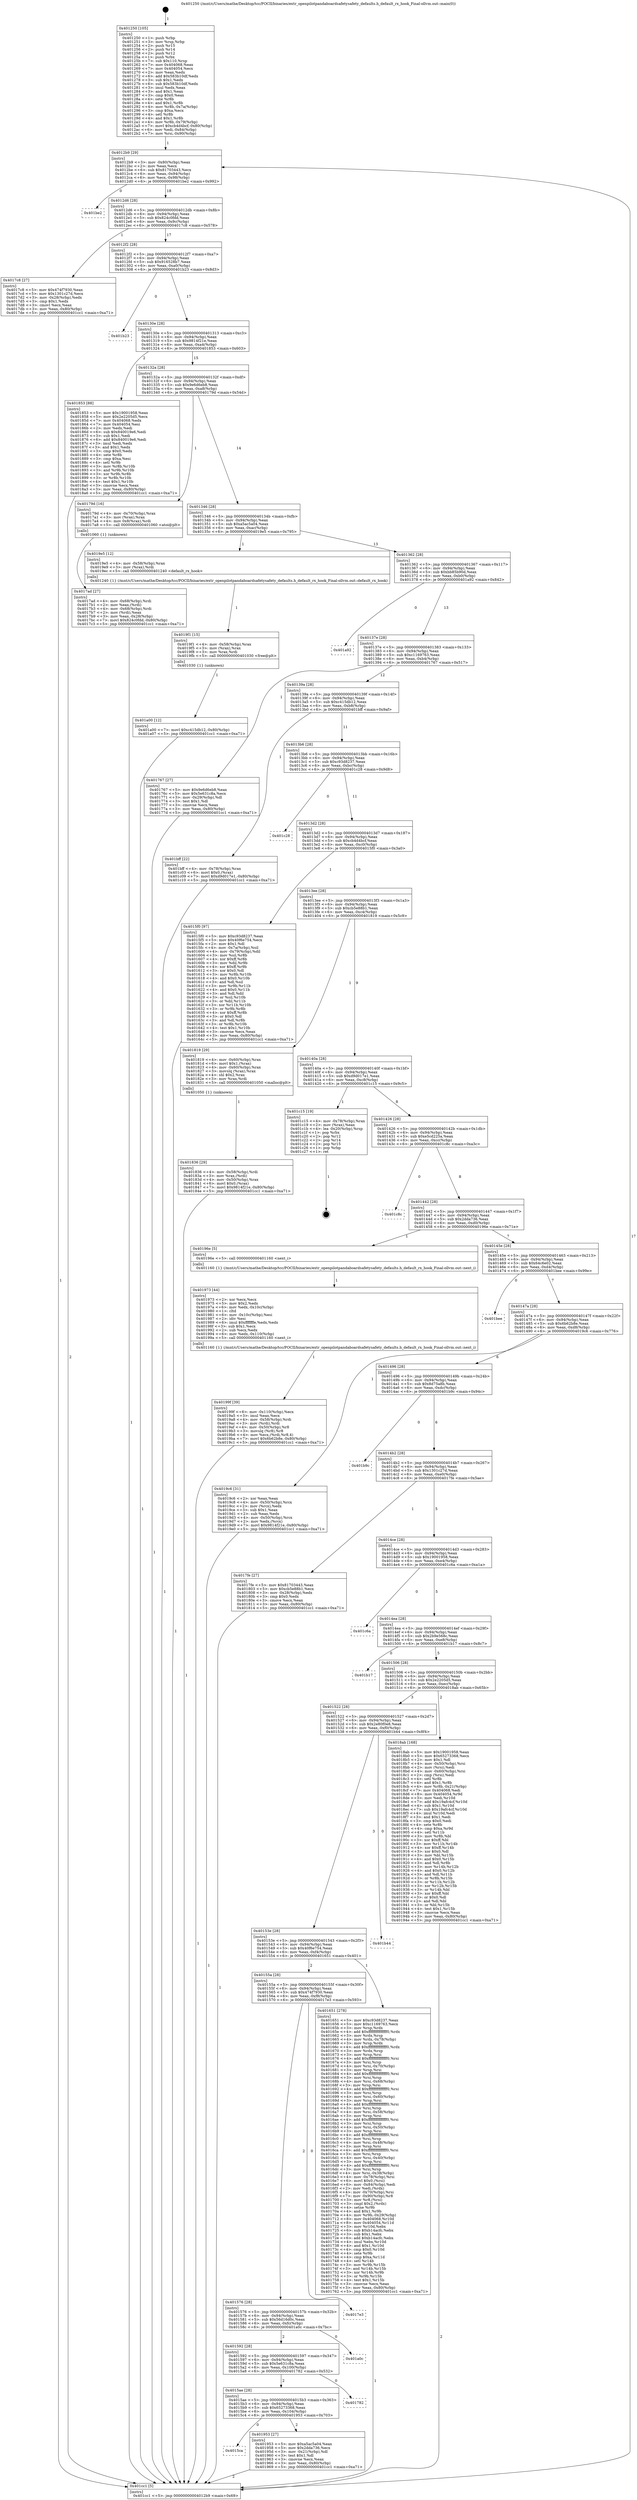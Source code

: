 digraph "0x401250" {
  label = "0x401250 (/mnt/c/Users/mathe/Desktop/tcc/POCII/binaries/extr_openpilotpandaboardsafetysafety_defaults.h_default_rx_hook_Final-ollvm.out::main(0))"
  labelloc = "t"
  node[shape=record]

  Entry [label="",width=0.3,height=0.3,shape=circle,fillcolor=black,style=filled]
  "0x4012b9" [label="{
     0x4012b9 [29]\l
     | [instrs]\l
     &nbsp;&nbsp;0x4012b9 \<+3\>: mov -0x80(%rbp),%eax\l
     &nbsp;&nbsp;0x4012bc \<+2\>: mov %eax,%ecx\l
     &nbsp;&nbsp;0x4012be \<+6\>: sub $0x81703443,%ecx\l
     &nbsp;&nbsp;0x4012c4 \<+6\>: mov %eax,-0x94(%rbp)\l
     &nbsp;&nbsp;0x4012ca \<+6\>: mov %ecx,-0x98(%rbp)\l
     &nbsp;&nbsp;0x4012d0 \<+6\>: je 0000000000401be2 \<main+0x992\>\l
  }"]
  "0x401be2" [label="{
     0x401be2\l
  }", style=dashed]
  "0x4012d6" [label="{
     0x4012d6 [28]\l
     | [instrs]\l
     &nbsp;&nbsp;0x4012d6 \<+5\>: jmp 00000000004012db \<main+0x8b\>\l
     &nbsp;&nbsp;0x4012db \<+6\>: mov -0x94(%rbp),%eax\l
     &nbsp;&nbsp;0x4012e1 \<+5\>: sub $0x824c0fdd,%eax\l
     &nbsp;&nbsp;0x4012e6 \<+6\>: mov %eax,-0x9c(%rbp)\l
     &nbsp;&nbsp;0x4012ec \<+6\>: je 00000000004017c8 \<main+0x578\>\l
  }"]
  Exit [label="",width=0.3,height=0.3,shape=circle,fillcolor=black,style=filled,peripheries=2]
  "0x4017c8" [label="{
     0x4017c8 [27]\l
     | [instrs]\l
     &nbsp;&nbsp;0x4017c8 \<+5\>: mov $0x474f7930,%eax\l
     &nbsp;&nbsp;0x4017cd \<+5\>: mov $0x1301c27d,%ecx\l
     &nbsp;&nbsp;0x4017d2 \<+3\>: mov -0x28(%rbp),%edx\l
     &nbsp;&nbsp;0x4017d5 \<+3\>: cmp $0x1,%edx\l
     &nbsp;&nbsp;0x4017d8 \<+3\>: cmovl %ecx,%eax\l
     &nbsp;&nbsp;0x4017db \<+3\>: mov %eax,-0x80(%rbp)\l
     &nbsp;&nbsp;0x4017de \<+5\>: jmp 0000000000401cc1 \<main+0xa71\>\l
  }"]
  "0x4012f2" [label="{
     0x4012f2 [28]\l
     | [instrs]\l
     &nbsp;&nbsp;0x4012f2 \<+5\>: jmp 00000000004012f7 \<main+0xa7\>\l
     &nbsp;&nbsp;0x4012f7 \<+6\>: mov -0x94(%rbp),%eax\l
     &nbsp;&nbsp;0x4012fd \<+5\>: sub $0x916528b7,%eax\l
     &nbsp;&nbsp;0x401302 \<+6\>: mov %eax,-0xa0(%rbp)\l
     &nbsp;&nbsp;0x401308 \<+6\>: je 0000000000401b23 \<main+0x8d3\>\l
  }"]
  "0x401a00" [label="{
     0x401a00 [12]\l
     | [instrs]\l
     &nbsp;&nbsp;0x401a00 \<+7\>: movl $0xc415db12,-0x80(%rbp)\l
     &nbsp;&nbsp;0x401a07 \<+5\>: jmp 0000000000401cc1 \<main+0xa71\>\l
  }"]
  "0x401b23" [label="{
     0x401b23\l
  }", style=dashed]
  "0x40130e" [label="{
     0x40130e [28]\l
     | [instrs]\l
     &nbsp;&nbsp;0x40130e \<+5\>: jmp 0000000000401313 \<main+0xc3\>\l
     &nbsp;&nbsp;0x401313 \<+6\>: mov -0x94(%rbp),%eax\l
     &nbsp;&nbsp;0x401319 \<+5\>: sub $0x9814f21e,%eax\l
     &nbsp;&nbsp;0x40131e \<+6\>: mov %eax,-0xa4(%rbp)\l
     &nbsp;&nbsp;0x401324 \<+6\>: je 0000000000401853 \<main+0x603\>\l
  }"]
  "0x4019f1" [label="{
     0x4019f1 [15]\l
     | [instrs]\l
     &nbsp;&nbsp;0x4019f1 \<+4\>: mov -0x58(%rbp),%rax\l
     &nbsp;&nbsp;0x4019f5 \<+3\>: mov (%rax),%rax\l
     &nbsp;&nbsp;0x4019f8 \<+3\>: mov %rax,%rdi\l
     &nbsp;&nbsp;0x4019fb \<+5\>: call 0000000000401030 \<free@plt\>\l
     | [calls]\l
     &nbsp;&nbsp;0x401030 \{1\} (unknown)\l
  }"]
  "0x401853" [label="{
     0x401853 [88]\l
     | [instrs]\l
     &nbsp;&nbsp;0x401853 \<+5\>: mov $0x19001958,%eax\l
     &nbsp;&nbsp;0x401858 \<+5\>: mov $0x2e2205d5,%ecx\l
     &nbsp;&nbsp;0x40185d \<+7\>: mov 0x404068,%edx\l
     &nbsp;&nbsp;0x401864 \<+7\>: mov 0x404054,%esi\l
     &nbsp;&nbsp;0x40186b \<+2\>: mov %edx,%edi\l
     &nbsp;&nbsp;0x40186d \<+6\>: sub $0x840019e6,%edi\l
     &nbsp;&nbsp;0x401873 \<+3\>: sub $0x1,%edi\l
     &nbsp;&nbsp;0x401876 \<+6\>: add $0x840019e6,%edi\l
     &nbsp;&nbsp;0x40187c \<+3\>: imul %edi,%edx\l
     &nbsp;&nbsp;0x40187f \<+3\>: and $0x1,%edx\l
     &nbsp;&nbsp;0x401882 \<+3\>: cmp $0x0,%edx\l
     &nbsp;&nbsp;0x401885 \<+4\>: sete %r8b\l
     &nbsp;&nbsp;0x401889 \<+3\>: cmp $0xa,%esi\l
     &nbsp;&nbsp;0x40188c \<+4\>: setl %r9b\l
     &nbsp;&nbsp;0x401890 \<+3\>: mov %r8b,%r10b\l
     &nbsp;&nbsp;0x401893 \<+3\>: and %r9b,%r10b\l
     &nbsp;&nbsp;0x401896 \<+3\>: xor %r9b,%r8b\l
     &nbsp;&nbsp;0x401899 \<+3\>: or %r8b,%r10b\l
     &nbsp;&nbsp;0x40189c \<+4\>: test $0x1,%r10b\l
     &nbsp;&nbsp;0x4018a0 \<+3\>: cmovne %ecx,%eax\l
     &nbsp;&nbsp;0x4018a3 \<+3\>: mov %eax,-0x80(%rbp)\l
     &nbsp;&nbsp;0x4018a6 \<+5\>: jmp 0000000000401cc1 \<main+0xa71\>\l
  }"]
  "0x40132a" [label="{
     0x40132a [28]\l
     | [instrs]\l
     &nbsp;&nbsp;0x40132a \<+5\>: jmp 000000000040132f \<main+0xdf\>\l
     &nbsp;&nbsp;0x40132f \<+6\>: mov -0x94(%rbp),%eax\l
     &nbsp;&nbsp;0x401335 \<+5\>: sub $0x9e6d6eb8,%eax\l
     &nbsp;&nbsp;0x40133a \<+6\>: mov %eax,-0xa8(%rbp)\l
     &nbsp;&nbsp;0x401340 \<+6\>: je 000000000040179d \<main+0x54d\>\l
  }"]
  "0x40199f" [label="{
     0x40199f [39]\l
     | [instrs]\l
     &nbsp;&nbsp;0x40199f \<+6\>: mov -0x110(%rbp),%ecx\l
     &nbsp;&nbsp;0x4019a5 \<+3\>: imul %eax,%ecx\l
     &nbsp;&nbsp;0x4019a8 \<+4\>: mov -0x58(%rbp),%rdi\l
     &nbsp;&nbsp;0x4019ac \<+3\>: mov (%rdi),%rdi\l
     &nbsp;&nbsp;0x4019af \<+4\>: mov -0x50(%rbp),%r8\l
     &nbsp;&nbsp;0x4019b3 \<+3\>: movslq (%r8),%r8\l
     &nbsp;&nbsp;0x4019b6 \<+4\>: mov %ecx,(%rdi,%r8,4)\l
     &nbsp;&nbsp;0x4019ba \<+7\>: movl $0x6b62b8e,-0x80(%rbp)\l
     &nbsp;&nbsp;0x4019c1 \<+5\>: jmp 0000000000401cc1 \<main+0xa71\>\l
  }"]
  "0x40179d" [label="{
     0x40179d [16]\l
     | [instrs]\l
     &nbsp;&nbsp;0x40179d \<+4\>: mov -0x70(%rbp),%rax\l
     &nbsp;&nbsp;0x4017a1 \<+3\>: mov (%rax),%rax\l
     &nbsp;&nbsp;0x4017a4 \<+4\>: mov 0x8(%rax),%rdi\l
     &nbsp;&nbsp;0x4017a8 \<+5\>: call 0000000000401060 \<atoi@plt\>\l
     | [calls]\l
     &nbsp;&nbsp;0x401060 \{1\} (unknown)\l
  }"]
  "0x401346" [label="{
     0x401346 [28]\l
     | [instrs]\l
     &nbsp;&nbsp;0x401346 \<+5\>: jmp 000000000040134b \<main+0xfb\>\l
     &nbsp;&nbsp;0x40134b \<+6\>: mov -0x94(%rbp),%eax\l
     &nbsp;&nbsp;0x401351 \<+5\>: sub $0xa5ac5a04,%eax\l
     &nbsp;&nbsp;0x401356 \<+6\>: mov %eax,-0xac(%rbp)\l
     &nbsp;&nbsp;0x40135c \<+6\>: je 00000000004019e5 \<main+0x795\>\l
  }"]
  "0x401973" [label="{
     0x401973 [44]\l
     | [instrs]\l
     &nbsp;&nbsp;0x401973 \<+2\>: xor %ecx,%ecx\l
     &nbsp;&nbsp;0x401975 \<+5\>: mov $0x2,%edx\l
     &nbsp;&nbsp;0x40197a \<+6\>: mov %edx,-0x10c(%rbp)\l
     &nbsp;&nbsp;0x401980 \<+1\>: cltd\l
     &nbsp;&nbsp;0x401981 \<+6\>: mov -0x10c(%rbp),%esi\l
     &nbsp;&nbsp;0x401987 \<+2\>: idiv %esi\l
     &nbsp;&nbsp;0x401989 \<+6\>: imul $0xfffffffe,%edx,%edx\l
     &nbsp;&nbsp;0x40198f \<+3\>: sub $0x1,%ecx\l
     &nbsp;&nbsp;0x401992 \<+2\>: sub %ecx,%edx\l
     &nbsp;&nbsp;0x401994 \<+6\>: mov %edx,-0x110(%rbp)\l
     &nbsp;&nbsp;0x40199a \<+5\>: call 0000000000401160 \<next_i\>\l
     | [calls]\l
     &nbsp;&nbsp;0x401160 \{1\} (/mnt/c/Users/mathe/Desktop/tcc/POCII/binaries/extr_openpilotpandaboardsafetysafety_defaults.h_default_rx_hook_Final-ollvm.out::next_i)\l
  }"]
  "0x4019e5" [label="{
     0x4019e5 [12]\l
     | [instrs]\l
     &nbsp;&nbsp;0x4019e5 \<+4\>: mov -0x58(%rbp),%rax\l
     &nbsp;&nbsp;0x4019e9 \<+3\>: mov (%rax),%rdi\l
     &nbsp;&nbsp;0x4019ec \<+5\>: call 0000000000401240 \<default_rx_hook\>\l
     | [calls]\l
     &nbsp;&nbsp;0x401240 \{1\} (/mnt/c/Users/mathe/Desktop/tcc/POCII/binaries/extr_openpilotpandaboardsafetysafety_defaults.h_default_rx_hook_Final-ollvm.out::default_rx_hook)\l
  }"]
  "0x401362" [label="{
     0x401362 [28]\l
     | [instrs]\l
     &nbsp;&nbsp;0x401362 \<+5\>: jmp 0000000000401367 \<main+0x117\>\l
     &nbsp;&nbsp;0x401367 \<+6\>: mov -0x94(%rbp),%eax\l
     &nbsp;&nbsp;0x40136d \<+5\>: sub $0xbb85b90d,%eax\l
     &nbsp;&nbsp;0x401372 \<+6\>: mov %eax,-0xb0(%rbp)\l
     &nbsp;&nbsp;0x401378 \<+6\>: je 0000000000401a92 \<main+0x842\>\l
  }"]
  "0x4015ca" [label="{
     0x4015ca\l
  }", style=dashed]
  "0x401a92" [label="{
     0x401a92\l
  }", style=dashed]
  "0x40137e" [label="{
     0x40137e [28]\l
     | [instrs]\l
     &nbsp;&nbsp;0x40137e \<+5\>: jmp 0000000000401383 \<main+0x133\>\l
     &nbsp;&nbsp;0x401383 \<+6\>: mov -0x94(%rbp),%eax\l
     &nbsp;&nbsp;0x401389 \<+5\>: sub $0xc1169763,%eax\l
     &nbsp;&nbsp;0x40138e \<+6\>: mov %eax,-0xb4(%rbp)\l
     &nbsp;&nbsp;0x401394 \<+6\>: je 0000000000401767 \<main+0x517\>\l
  }"]
  "0x401953" [label="{
     0x401953 [27]\l
     | [instrs]\l
     &nbsp;&nbsp;0x401953 \<+5\>: mov $0xa5ac5a04,%eax\l
     &nbsp;&nbsp;0x401958 \<+5\>: mov $0x2dda736,%ecx\l
     &nbsp;&nbsp;0x40195d \<+3\>: mov -0x21(%rbp),%dl\l
     &nbsp;&nbsp;0x401960 \<+3\>: test $0x1,%dl\l
     &nbsp;&nbsp;0x401963 \<+3\>: cmovne %ecx,%eax\l
     &nbsp;&nbsp;0x401966 \<+3\>: mov %eax,-0x80(%rbp)\l
     &nbsp;&nbsp;0x401969 \<+5\>: jmp 0000000000401cc1 \<main+0xa71\>\l
  }"]
  "0x401767" [label="{
     0x401767 [27]\l
     | [instrs]\l
     &nbsp;&nbsp;0x401767 \<+5\>: mov $0x9e6d6eb8,%eax\l
     &nbsp;&nbsp;0x40176c \<+5\>: mov $0x5e631c8a,%ecx\l
     &nbsp;&nbsp;0x401771 \<+3\>: mov -0x29(%rbp),%dl\l
     &nbsp;&nbsp;0x401774 \<+3\>: test $0x1,%dl\l
     &nbsp;&nbsp;0x401777 \<+3\>: cmovne %ecx,%eax\l
     &nbsp;&nbsp;0x40177a \<+3\>: mov %eax,-0x80(%rbp)\l
     &nbsp;&nbsp;0x40177d \<+5\>: jmp 0000000000401cc1 \<main+0xa71\>\l
  }"]
  "0x40139a" [label="{
     0x40139a [28]\l
     | [instrs]\l
     &nbsp;&nbsp;0x40139a \<+5\>: jmp 000000000040139f \<main+0x14f\>\l
     &nbsp;&nbsp;0x40139f \<+6\>: mov -0x94(%rbp),%eax\l
     &nbsp;&nbsp;0x4013a5 \<+5\>: sub $0xc415db12,%eax\l
     &nbsp;&nbsp;0x4013aa \<+6\>: mov %eax,-0xb8(%rbp)\l
     &nbsp;&nbsp;0x4013b0 \<+6\>: je 0000000000401bff \<main+0x9af\>\l
  }"]
  "0x4015ae" [label="{
     0x4015ae [28]\l
     | [instrs]\l
     &nbsp;&nbsp;0x4015ae \<+5\>: jmp 00000000004015b3 \<main+0x363\>\l
     &nbsp;&nbsp;0x4015b3 \<+6\>: mov -0x94(%rbp),%eax\l
     &nbsp;&nbsp;0x4015b9 \<+5\>: sub $0x65273368,%eax\l
     &nbsp;&nbsp;0x4015be \<+6\>: mov %eax,-0x104(%rbp)\l
     &nbsp;&nbsp;0x4015c4 \<+6\>: je 0000000000401953 \<main+0x703\>\l
  }"]
  "0x401bff" [label="{
     0x401bff [22]\l
     | [instrs]\l
     &nbsp;&nbsp;0x401bff \<+4\>: mov -0x78(%rbp),%rax\l
     &nbsp;&nbsp;0x401c03 \<+6\>: movl $0x0,(%rax)\l
     &nbsp;&nbsp;0x401c09 \<+7\>: movl $0xd9d017e1,-0x80(%rbp)\l
     &nbsp;&nbsp;0x401c10 \<+5\>: jmp 0000000000401cc1 \<main+0xa71\>\l
  }"]
  "0x4013b6" [label="{
     0x4013b6 [28]\l
     | [instrs]\l
     &nbsp;&nbsp;0x4013b6 \<+5\>: jmp 00000000004013bb \<main+0x16b\>\l
     &nbsp;&nbsp;0x4013bb \<+6\>: mov -0x94(%rbp),%eax\l
     &nbsp;&nbsp;0x4013c1 \<+5\>: sub $0xc93d8237,%eax\l
     &nbsp;&nbsp;0x4013c6 \<+6\>: mov %eax,-0xbc(%rbp)\l
     &nbsp;&nbsp;0x4013cc \<+6\>: je 0000000000401c28 \<main+0x9d8\>\l
  }"]
  "0x401782" [label="{
     0x401782\l
  }", style=dashed]
  "0x401c28" [label="{
     0x401c28\l
  }", style=dashed]
  "0x4013d2" [label="{
     0x4013d2 [28]\l
     | [instrs]\l
     &nbsp;&nbsp;0x4013d2 \<+5\>: jmp 00000000004013d7 \<main+0x187\>\l
     &nbsp;&nbsp;0x4013d7 \<+6\>: mov -0x94(%rbp),%eax\l
     &nbsp;&nbsp;0x4013dd \<+5\>: sub $0xcb4d4bcf,%eax\l
     &nbsp;&nbsp;0x4013e2 \<+6\>: mov %eax,-0xc0(%rbp)\l
     &nbsp;&nbsp;0x4013e8 \<+6\>: je 00000000004015f0 \<main+0x3a0\>\l
  }"]
  "0x401592" [label="{
     0x401592 [28]\l
     | [instrs]\l
     &nbsp;&nbsp;0x401592 \<+5\>: jmp 0000000000401597 \<main+0x347\>\l
     &nbsp;&nbsp;0x401597 \<+6\>: mov -0x94(%rbp),%eax\l
     &nbsp;&nbsp;0x40159d \<+5\>: sub $0x5e631c8a,%eax\l
     &nbsp;&nbsp;0x4015a2 \<+6\>: mov %eax,-0x100(%rbp)\l
     &nbsp;&nbsp;0x4015a8 \<+6\>: je 0000000000401782 \<main+0x532\>\l
  }"]
  "0x4015f0" [label="{
     0x4015f0 [97]\l
     | [instrs]\l
     &nbsp;&nbsp;0x4015f0 \<+5\>: mov $0xc93d8237,%eax\l
     &nbsp;&nbsp;0x4015f5 \<+5\>: mov $0x40f6e754,%ecx\l
     &nbsp;&nbsp;0x4015fa \<+2\>: mov $0x1,%dl\l
     &nbsp;&nbsp;0x4015fc \<+4\>: mov -0x7a(%rbp),%sil\l
     &nbsp;&nbsp;0x401600 \<+4\>: mov -0x79(%rbp),%dil\l
     &nbsp;&nbsp;0x401604 \<+3\>: mov %sil,%r8b\l
     &nbsp;&nbsp;0x401607 \<+4\>: xor $0xff,%r8b\l
     &nbsp;&nbsp;0x40160b \<+3\>: mov %dil,%r9b\l
     &nbsp;&nbsp;0x40160e \<+4\>: xor $0xff,%r9b\l
     &nbsp;&nbsp;0x401612 \<+3\>: xor $0x0,%dl\l
     &nbsp;&nbsp;0x401615 \<+3\>: mov %r8b,%r10b\l
     &nbsp;&nbsp;0x401618 \<+4\>: and $0x0,%r10b\l
     &nbsp;&nbsp;0x40161c \<+3\>: and %dl,%sil\l
     &nbsp;&nbsp;0x40161f \<+3\>: mov %r9b,%r11b\l
     &nbsp;&nbsp;0x401622 \<+4\>: and $0x0,%r11b\l
     &nbsp;&nbsp;0x401626 \<+3\>: and %dl,%dil\l
     &nbsp;&nbsp;0x401629 \<+3\>: or %sil,%r10b\l
     &nbsp;&nbsp;0x40162c \<+3\>: or %dil,%r11b\l
     &nbsp;&nbsp;0x40162f \<+3\>: xor %r11b,%r10b\l
     &nbsp;&nbsp;0x401632 \<+3\>: or %r9b,%r8b\l
     &nbsp;&nbsp;0x401635 \<+4\>: xor $0xff,%r8b\l
     &nbsp;&nbsp;0x401639 \<+3\>: or $0x0,%dl\l
     &nbsp;&nbsp;0x40163c \<+3\>: and %dl,%r8b\l
     &nbsp;&nbsp;0x40163f \<+3\>: or %r8b,%r10b\l
     &nbsp;&nbsp;0x401642 \<+4\>: test $0x1,%r10b\l
     &nbsp;&nbsp;0x401646 \<+3\>: cmovne %ecx,%eax\l
     &nbsp;&nbsp;0x401649 \<+3\>: mov %eax,-0x80(%rbp)\l
     &nbsp;&nbsp;0x40164c \<+5\>: jmp 0000000000401cc1 \<main+0xa71\>\l
  }"]
  "0x4013ee" [label="{
     0x4013ee [28]\l
     | [instrs]\l
     &nbsp;&nbsp;0x4013ee \<+5\>: jmp 00000000004013f3 \<main+0x1a3\>\l
     &nbsp;&nbsp;0x4013f3 \<+6\>: mov -0x94(%rbp),%eax\l
     &nbsp;&nbsp;0x4013f9 \<+5\>: sub $0xcb5e88b1,%eax\l
     &nbsp;&nbsp;0x4013fe \<+6\>: mov %eax,-0xc4(%rbp)\l
     &nbsp;&nbsp;0x401404 \<+6\>: je 0000000000401819 \<main+0x5c9\>\l
  }"]
  "0x401cc1" [label="{
     0x401cc1 [5]\l
     | [instrs]\l
     &nbsp;&nbsp;0x401cc1 \<+5\>: jmp 00000000004012b9 \<main+0x69\>\l
  }"]
  "0x401250" [label="{
     0x401250 [105]\l
     | [instrs]\l
     &nbsp;&nbsp;0x401250 \<+1\>: push %rbp\l
     &nbsp;&nbsp;0x401251 \<+3\>: mov %rsp,%rbp\l
     &nbsp;&nbsp;0x401254 \<+2\>: push %r15\l
     &nbsp;&nbsp;0x401256 \<+2\>: push %r14\l
     &nbsp;&nbsp;0x401258 \<+2\>: push %r12\l
     &nbsp;&nbsp;0x40125a \<+1\>: push %rbx\l
     &nbsp;&nbsp;0x40125b \<+7\>: sub $0x110,%rsp\l
     &nbsp;&nbsp;0x401262 \<+7\>: mov 0x404068,%eax\l
     &nbsp;&nbsp;0x401269 \<+7\>: mov 0x404054,%ecx\l
     &nbsp;&nbsp;0x401270 \<+2\>: mov %eax,%edx\l
     &nbsp;&nbsp;0x401272 \<+6\>: add $0x583b10df,%edx\l
     &nbsp;&nbsp;0x401278 \<+3\>: sub $0x1,%edx\l
     &nbsp;&nbsp;0x40127b \<+6\>: sub $0x583b10df,%edx\l
     &nbsp;&nbsp;0x401281 \<+3\>: imul %edx,%eax\l
     &nbsp;&nbsp;0x401284 \<+3\>: and $0x1,%eax\l
     &nbsp;&nbsp;0x401287 \<+3\>: cmp $0x0,%eax\l
     &nbsp;&nbsp;0x40128a \<+4\>: sete %r8b\l
     &nbsp;&nbsp;0x40128e \<+4\>: and $0x1,%r8b\l
     &nbsp;&nbsp;0x401292 \<+4\>: mov %r8b,-0x7a(%rbp)\l
     &nbsp;&nbsp;0x401296 \<+3\>: cmp $0xa,%ecx\l
     &nbsp;&nbsp;0x401299 \<+4\>: setl %r8b\l
     &nbsp;&nbsp;0x40129d \<+4\>: and $0x1,%r8b\l
     &nbsp;&nbsp;0x4012a1 \<+4\>: mov %r8b,-0x79(%rbp)\l
     &nbsp;&nbsp;0x4012a5 \<+7\>: movl $0xcb4d4bcf,-0x80(%rbp)\l
     &nbsp;&nbsp;0x4012ac \<+6\>: mov %edi,-0x84(%rbp)\l
     &nbsp;&nbsp;0x4012b2 \<+7\>: mov %rsi,-0x90(%rbp)\l
  }"]
  "0x401a0c" [label="{
     0x401a0c\l
  }", style=dashed]
  "0x401819" [label="{
     0x401819 [29]\l
     | [instrs]\l
     &nbsp;&nbsp;0x401819 \<+4\>: mov -0x60(%rbp),%rax\l
     &nbsp;&nbsp;0x40181d \<+6\>: movl $0x1,(%rax)\l
     &nbsp;&nbsp;0x401823 \<+4\>: mov -0x60(%rbp),%rax\l
     &nbsp;&nbsp;0x401827 \<+3\>: movslq (%rax),%rax\l
     &nbsp;&nbsp;0x40182a \<+4\>: shl $0x2,%rax\l
     &nbsp;&nbsp;0x40182e \<+3\>: mov %rax,%rdi\l
     &nbsp;&nbsp;0x401831 \<+5\>: call 0000000000401050 \<malloc@plt\>\l
     | [calls]\l
     &nbsp;&nbsp;0x401050 \{1\} (unknown)\l
  }"]
  "0x40140a" [label="{
     0x40140a [28]\l
     | [instrs]\l
     &nbsp;&nbsp;0x40140a \<+5\>: jmp 000000000040140f \<main+0x1bf\>\l
     &nbsp;&nbsp;0x40140f \<+6\>: mov -0x94(%rbp),%eax\l
     &nbsp;&nbsp;0x401415 \<+5\>: sub $0xd9d017e1,%eax\l
     &nbsp;&nbsp;0x40141a \<+6\>: mov %eax,-0xc8(%rbp)\l
     &nbsp;&nbsp;0x401420 \<+6\>: je 0000000000401c15 \<main+0x9c5\>\l
  }"]
  "0x401576" [label="{
     0x401576 [28]\l
     | [instrs]\l
     &nbsp;&nbsp;0x401576 \<+5\>: jmp 000000000040157b \<main+0x32b\>\l
     &nbsp;&nbsp;0x40157b \<+6\>: mov -0x94(%rbp),%eax\l
     &nbsp;&nbsp;0x401581 \<+5\>: sub $0x56d16d0c,%eax\l
     &nbsp;&nbsp;0x401586 \<+6\>: mov %eax,-0xfc(%rbp)\l
     &nbsp;&nbsp;0x40158c \<+6\>: je 0000000000401a0c \<main+0x7bc\>\l
  }"]
  "0x401c15" [label="{
     0x401c15 [19]\l
     | [instrs]\l
     &nbsp;&nbsp;0x401c15 \<+4\>: mov -0x78(%rbp),%rax\l
     &nbsp;&nbsp;0x401c19 \<+2\>: mov (%rax),%eax\l
     &nbsp;&nbsp;0x401c1b \<+4\>: lea -0x20(%rbp),%rsp\l
     &nbsp;&nbsp;0x401c1f \<+1\>: pop %rbx\l
     &nbsp;&nbsp;0x401c20 \<+2\>: pop %r12\l
     &nbsp;&nbsp;0x401c22 \<+2\>: pop %r14\l
     &nbsp;&nbsp;0x401c24 \<+2\>: pop %r15\l
     &nbsp;&nbsp;0x401c26 \<+1\>: pop %rbp\l
     &nbsp;&nbsp;0x401c27 \<+1\>: ret\l
  }"]
  "0x401426" [label="{
     0x401426 [28]\l
     | [instrs]\l
     &nbsp;&nbsp;0x401426 \<+5\>: jmp 000000000040142b \<main+0x1db\>\l
     &nbsp;&nbsp;0x40142b \<+6\>: mov -0x94(%rbp),%eax\l
     &nbsp;&nbsp;0x401431 \<+5\>: sub $0xe5cd225a,%eax\l
     &nbsp;&nbsp;0x401436 \<+6\>: mov %eax,-0xcc(%rbp)\l
     &nbsp;&nbsp;0x40143c \<+6\>: je 0000000000401c8c \<main+0xa3c\>\l
  }"]
  "0x4017e3" [label="{
     0x4017e3\l
  }", style=dashed]
  "0x401c8c" [label="{
     0x401c8c\l
  }", style=dashed]
  "0x401442" [label="{
     0x401442 [28]\l
     | [instrs]\l
     &nbsp;&nbsp;0x401442 \<+5\>: jmp 0000000000401447 \<main+0x1f7\>\l
     &nbsp;&nbsp;0x401447 \<+6\>: mov -0x94(%rbp),%eax\l
     &nbsp;&nbsp;0x40144d \<+5\>: sub $0x2dda736,%eax\l
     &nbsp;&nbsp;0x401452 \<+6\>: mov %eax,-0xd0(%rbp)\l
     &nbsp;&nbsp;0x401458 \<+6\>: je 000000000040196e \<main+0x71e\>\l
  }"]
  "0x401836" [label="{
     0x401836 [29]\l
     | [instrs]\l
     &nbsp;&nbsp;0x401836 \<+4\>: mov -0x58(%rbp),%rdi\l
     &nbsp;&nbsp;0x40183a \<+3\>: mov %rax,(%rdi)\l
     &nbsp;&nbsp;0x40183d \<+4\>: mov -0x50(%rbp),%rax\l
     &nbsp;&nbsp;0x401841 \<+6\>: movl $0x0,(%rax)\l
     &nbsp;&nbsp;0x401847 \<+7\>: movl $0x9814f21e,-0x80(%rbp)\l
     &nbsp;&nbsp;0x40184e \<+5\>: jmp 0000000000401cc1 \<main+0xa71\>\l
  }"]
  "0x40196e" [label="{
     0x40196e [5]\l
     | [instrs]\l
     &nbsp;&nbsp;0x40196e \<+5\>: call 0000000000401160 \<next_i\>\l
     | [calls]\l
     &nbsp;&nbsp;0x401160 \{1\} (/mnt/c/Users/mathe/Desktop/tcc/POCII/binaries/extr_openpilotpandaboardsafetysafety_defaults.h_default_rx_hook_Final-ollvm.out::next_i)\l
  }"]
  "0x40145e" [label="{
     0x40145e [28]\l
     | [instrs]\l
     &nbsp;&nbsp;0x40145e \<+5\>: jmp 0000000000401463 \<main+0x213\>\l
     &nbsp;&nbsp;0x401463 \<+6\>: mov -0x94(%rbp),%eax\l
     &nbsp;&nbsp;0x401469 \<+5\>: sub $0x64c6e02,%eax\l
     &nbsp;&nbsp;0x40146e \<+6\>: mov %eax,-0xd4(%rbp)\l
     &nbsp;&nbsp;0x401474 \<+6\>: je 0000000000401bee \<main+0x99e\>\l
  }"]
  "0x4017ad" [label="{
     0x4017ad [27]\l
     | [instrs]\l
     &nbsp;&nbsp;0x4017ad \<+4\>: mov -0x68(%rbp),%rdi\l
     &nbsp;&nbsp;0x4017b1 \<+2\>: mov %eax,(%rdi)\l
     &nbsp;&nbsp;0x4017b3 \<+4\>: mov -0x68(%rbp),%rdi\l
     &nbsp;&nbsp;0x4017b7 \<+2\>: mov (%rdi),%eax\l
     &nbsp;&nbsp;0x4017b9 \<+3\>: mov %eax,-0x28(%rbp)\l
     &nbsp;&nbsp;0x4017bc \<+7\>: movl $0x824c0fdd,-0x80(%rbp)\l
     &nbsp;&nbsp;0x4017c3 \<+5\>: jmp 0000000000401cc1 \<main+0xa71\>\l
  }"]
  "0x401bee" [label="{
     0x401bee\l
  }", style=dashed]
  "0x40147a" [label="{
     0x40147a [28]\l
     | [instrs]\l
     &nbsp;&nbsp;0x40147a \<+5\>: jmp 000000000040147f \<main+0x22f\>\l
     &nbsp;&nbsp;0x40147f \<+6\>: mov -0x94(%rbp),%eax\l
     &nbsp;&nbsp;0x401485 \<+5\>: sub $0x6b62b8e,%eax\l
     &nbsp;&nbsp;0x40148a \<+6\>: mov %eax,-0xd8(%rbp)\l
     &nbsp;&nbsp;0x401490 \<+6\>: je 00000000004019c6 \<main+0x776\>\l
  }"]
  "0x40155a" [label="{
     0x40155a [28]\l
     | [instrs]\l
     &nbsp;&nbsp;0x40155a \<+5\>: jmp 000000000040155f \<main+0x30f\>\l
     &nbsp;&nbsp;0x40155f \<+6\>: mov -0x94(%rbp),%eax\l
     &nbsp;&nbsp;0x401565 \<+5\>: sub $0x474f7930,%eax\l
     &nbsp;&nbsp;0x40156a \<+6\>: mov %eax,-0xf8(%rbp)\l
     &nbsp;&nbsp;0x401570 \<+6\>: je 00000000004017e3 \<main+0x593\>\l
  }"]
  "0x4019c6" [label="{
     0x4019c6 [31]\l
     | [instrs]\l
     &nbsp;&nbsp;0x4019c6 \<+2\>: xor %eax,%eax\l
     &nbsp;&nbsp;0x4019c8 \<+4\>: mov -0x50(%rbp),%rcx\l
     &nbsp;&nbsp;0x4019cc \<+2\>: mov (%rcx),%edx\l
     &nbsp;&nbsp;0x4019ce \<+3\>: sub $0x1,%eax\l
     &nbsp;&nbsp;0x4019d1 \<+2\>: sub %eax,%edx\l
     &nbsp;&nbsp;0x4019d3 \<+4\>: mov -0x50(%rbp),%rcx\l
     &nbsp;&nbsp;0x4019d7 \<+2\>: mov %edx,(%rcx)\l
     &nbsp;&nbsp;0x4019d9 \<+7\>: movl $0x9814f21e,-0x80(%rbp)\l
     &nbsp;&nbsp;0x4019e0 \<+5\>: jmp 0000000000401cc1 \<main+0xa71\>\l
  }"]
  "0x401496" [label="{
     0x401496 [28]\l
     | [instrs]\l
     &nbsp;&nbsp;0x401496 \<+5\>: jmp 000000000040149b \<main+0x24b\>\l
     &nbsp;&nbsp;0x40149b \<+6\>: mov -0x94(%rbp),%eax\l
     &nbsp;&nbsp;0x4014a1 \<+5\>: sub $0x8d75a8b,%eax\l
     &nbsp;&nbsp;0x4014a6 \<+6\>: mov %eax,-0xdc(%rbp)\l
     &nbsp;&nbsp;0x4014ac \<+6\>: je 0000000000401b9c \<main+0x94c\>\l
  }"]
  "0x401651" [label="{
     0x401651 [278]\l
     | [instrs]\l
     &nbsp;&nbsp;0x401651 \<+5\>: mov $0xc93d8237,%eax\l
     &nbsp;&nbsp;0x401656 \<+5\>: mov $0xc1169763,%ecx\l
     &nbsp;&nbsp;0x40165b \<+3\>: mov %rsp,%rdx\l
     &nbsp;&nbsp;0x40165e \<+4\>: add $0xfffffffffffffff0,%rdx\l
     &nbsp;&nbsp;0x401662 \<+3\>: mov %rdx,%rsp\l
     &nbsp;&nbsp;0x401665 \<+4\>: mov %rdx,-0x78(%rbp)\l
     &nbsp;&nbsp;0x401669 \<+3\>: mov %rsp,%rdx\l
     &nbsp;&nbsp;0x40166c \<+4\>: add $0xfffffffffffffff0,%rdx\l
     &nbsp;&nbsp;0x401670 \<+3\>: mov %rdx,%rsp\l
     &nbsp;&nbsp;0x401673 \<+3\>: mov %rsp,%rsi\l
     &nbsp;&nbsp;0x401676 \<+4\>: add $0xfffffffffffffff0,%rsi\l
     &nbsp;&nbsp;0x40167a \<+3\>: mov %rsi,%rsp\l
     &nbsp;&nbsp;0x40167d \<+4\>: mov %rsi,-0x70(%rbp)\l
     &nbsp;&nbsp;0x401681 \<+3\>: mov %rsp,%rsi\l
     &nbsp;&nbsp;0x401684 \<+4\>: add $0xfffffffffffffff0,%rsi\l
     &nbsp;&nbsp;0x401688 \<+3\>: mov %rsi,%rsp\l
     &nbsp;&nbsp;0x40168b \<+4\>: mov %rsi,-0x68(%rbp)\l
     &nbsp;&nbsp;0x40168f \<+3\>: mov %rsp,%rsi\l
     &nbsp;&nbsp;0x401692 \<+4\>: add $0xfffffffffffffff0,%rsi\l
     &nbsp;&nbsp;0x401696 \<+3\>: mov %rsi,%rsp\l
     &nbsp;&nbsp;0x401699 \<+4\>: mov %rsi,-0x60(%rbp)\l
     &nbsp;&nbsp;0x40169d \<+3\>: mov %rsp,%rsi\l
     &nbsp;&nbsp;0x4016a0 \<+4\>: add $0xfffffffffffffff0,%rsi\l
     &nbsp;&nbsp;0x4016a4 \<+3\>: mov %rsi,%rsp\l
     &nbsp;&nbsp;0x4016a7 \<+4\>: mov %rsi,-0x58(%rbp)\l
     &nbsp;&nbsp;0x4016ab \<+3\>: mov %rsp,%rsi\l
     &nbsp;&nbsp;0x4016ae \<+4\>: add $0xfffffffffffffff0,%rsi\l
     &nbsp;&nbsp;0x4016b2 \<+3\>: mov %rsi,%rsp\l
     &nbsp;&nbsp;0x4016b5 \<+4\>: mov %rsi,-0x50(%rbp)\l
     &nbsp;&nbsp;0x4016b9 \<+3\>: mov %rsp,%rsi\l
     &nbsp;&nbsp;0x4016bc \<+4\>: add $0xfffffffffffffff0,%rsi\l
     &nbsp;&nbsp;0x4016c0 \<+3\>: mov %rsi,%rsp\l
     &nbsp;&nbsp;0x4016c3 \<+4\>: mov %rsi,-0x48(%rbp)\l
     &nbsp;&nbsp;0x4016c7 \<+3\>: mov %rsp,%rsi\l
     &nbsp;&nbsp;0x4016ca \<+4\>: add $0xfffffffffffffff0,%rsi\l
     &nbsp;&nbsp;0x4016ce \<+3\>: mov %rsi,%rsp\l
     &nbsp;&nbsp;0x4016d1 \<+4\>: mov %rsi,-0x40(%rbp)\l
     &nbsp;&nbsp;0x4016d5 \<+3\>: mov %rsp,%rsi\l
     &nbsp;&nbsp;0x4016d8 \<+4\>: add $0xfffffffffffffff0,%rsi\l
     &nbsp;&nbsp;0x4016dc \<+3\>: mov %rsi,%rsp\l
     &nbsp;&nbsp;0x4016df \<+4\>: mov %rsi,-0x38(%rbp)\l
     &nbsp;&nbsp;0x4016e3 \<+4\>: mov -0x78(%rbp),%rsi\l
     &nbsp;&nbsp;0x4016e7 \<+6\>: movl $0x0,(%rsi)\l
     &nbsp;&nbsp;0x4016ed \<+6\>: mov -0x84(%rbp),%edi\l
     &nbsp;&nbsp;0x4016f3 \<+2\>: mov %edi,(%rdx)\l
     &nbsp;&nbsp;0x4016f5 \<+4\>: mov -0x70(%rbp),%rsi\l
     &nbsp;&nbsp;0x4016f9 \<+7\>: mov -0x90(%rbp),%r8\l
     &nbsp;&nbsp;0x401700 \<+3\>: mov %r8,(%rsi)\l
     &nbsp;&nbsp;0x401703 \<+3\>: cmpl $0x2,(%rdx)\l
     &nbsp;&nbsp;0x401706 \<+4\>: setne %r9b\l
     &nbsp;&nbsp;0x40170a \<+4\>: and $0x1,%r9b\l
     &nbsp;&nbsp;0x40170e \<+4\>: mov %r9b,-0x29(%rbp)\l
     &nbsp;&nbsp;0x401712 \<+8\>: mov 0x404068,%r10d\l
     &nbsp;&nbsp;0x40171a \<+8\>: mov 0x404054,%r11d\l
     &nbsp;&nbsp;0x401722 \<+3\>: mov %r10d,%ebx\l
     &nbsp;&nbsp;0x401725 \<+6\>: sub $0xb14acfc,%ebx\l
     &nbsp;&nbsp;0x40172b \<+3\>: sub $0x1,%ebx\l
     &nbsp;&nbsp;0x40172e \<+6\>: add $0xb14acfc,%ebx\l
     &nbsp;&nbsp;0x401734 \<+4\>: imul %ebx,%r10d\l
     &nbsp;&nbsp;0x401738 \<+4\>: and $0x1,%r10d\l
     &nbsp;&nbsp;0x40173c \<+4\>: cmp $0x0,%r10d\l
     &nbsp;&nbsp;0x401740 \<+4\>: sete %r9b\l
     &nbsp;&nbsp;0x401744 \<+4\>: cmp $0xa,%r11d\l
     &nbsp;&nbsp;0x401748 \<+4\>: setl %r14b\l
     &nbsp;&nbsp;0x40174c \<+3\>: mov %r9b,%r15b\l
     &nbsp;&nbsp;0x40174f \<+3\>: and %r14b,%r15b\l
     &nbsp;&nbsp;0x401752 \<+3\>: xor %r14b,%r9b\l
     &nbsp;&nbsp;0x401755 \<+3\>: or %r9b,%r15b\l
     &nbsp;&nbsp;0x401758 \<+4\>: test $0x1,%r15b\l
     &nbsp;&nbsp;0x40175c \<+3\>: cmovne %ecx,%eax\l
     &nbsp;&nbsp;0x40175f \<+3\>: mov %eax,-0x80(%rbp)\l
     &nbsp;&nbsp;0x401762 \<+5\>: jmp 0000000000401cc1 \<main+0xa71\>\l
  }"]
  "0x401b9c" [label="{
     0x401b9c\l
  }", style=dashed]
  "0x4014b2" [label="{
     0x4014b2 [28]\l
     | [instrs]\l
     &nbsp;&nbsp;0x4014b2 \<+5\>: jmp 00000000004014b7 \<main+0x267\>\l
     &nbsp;&nbsp;0x4014b7 \<+6\>: mov -0x94(%rbp),%eax\l
     &nbsp;&nbsp;0x4014bd \<+5\>: sub $0x1301c27d,%eax\l
     &nbsp;&nbsp;0x4014c2 \<+6\>: mov %eax,-0xe0(%rbp)\l
     &nbsp;&nbsp;0x4014c8 \<+6\>: je 00000000004017fe \<main+0x5ae\>\l
  }"]
  "0x40153e" [label="{
     0x40153e [28]\l
     | [instrs]\l
     &nbsp;&nbsp;0x40153e \<+5\>: jmp 0000000000401543 \<main+0x2f3\>\l
     &nbsp;&nbsp;0x401543 \<+6\>: mov -0x94(%rbp),%eax\l
     &nbsp;&nbsp;0x401549 \<+5\>: sub $0x40f6e754,%eax\l
     &nbsp;&nbsp;0x40154e \<+6\>: mov %eax,-0xf4(%rbp)\l
     &nbsp;&nbsp;0x401554 \<+6\>: je 0000000000401651 \<main+0x401\>\l
  }"]
  "0x4017fe" [label="{
     0x4017fe [27]\l
     | [instrs]\l
     &nbsp;&nbsp;0x4017fe \<+5\>: mov $0x81703443,%eax\l
     &nbsp;&nbsp;0x401803 \<+5\>: mov $0xcb5e88b1,%ecx\l
     &nbsp;&nbsp;0x401808 \<+3\>: mov -0x28(%rbp),%edx\l
     &nbsp;&nbsp;0x40180b \<+3\>: cmp $0x0,%edx\l
     &nbsp;&nbsp;0x40180e \<+3\>: cmove %ecx,%eax\l
     &nbsp;&nbsp;0x401811 \<+3\>: mov %eax,-0x80(%rbp)\l
     &nbsp;&nbsp;0x401814 \<+5\>: jmp 0000000000401cc1 \<main+0xa71\>\l
  }"]
  "0x4014ce" [label="{
     0x4014ce [28]\l
     | [instrs]\l
     &nbsp;&nbsp;0x4014ce \<+5\>: jmp 00000000004014d3 \<main+0x283\>\l
     &nbsp;&nbsp;0x4014d3 \<+6\>: mov -0x94(%rbp),%eax\l
     &nbsp;&nbsp;0x4014d9 \<+5\>: sub $0x19001958,%eax\l
     &nbsp;&nbsp;0x4014de \<+6\>: mov %eax,-0xe4(%rbp)\l
     &nbsp;&nbsp;0x4014e4 \<+6\>: je 0000000000401c6a \<main+0xa1a\>\l
  }"]
  "0x401b44" [label="{
     0x401b44\l
  }", style=dashed]
  "0x401c6a" [label="{
     0x401c6a\l
  }", style=dashed]
  "0x4014ea" [label="{
     0x4014ea [28]\l
     | [instrs]\l
     &nbsp;&nbsp;0x4014ea \<+5\>: jmp 00000000004014ef \<main+0x29f\>\l
     &nbsp;&nbsp;0x4014ef \<+6\>: mov -0x94(%rbp),%eax\l
     &nbsp;&nbsp;0x4014f5 \<+5\>: sub $0x2b9e568c,%eax\l
     &nbsp;&nbsp;0x4014fa \<+6\>: mov %eax,-0xe8(%rbp)\l
     &nbsp;&nbsp;0x401500 \<+6\>: je 0000000000401b17 \<main+0x8c7\>\l
  }"]
  "0x401522" [label="{
     0x401522 [28]\l
     | [instrs]\l
     &nbsp;&nbsp;0x401522 \<+5\>: jmp 0000000000401527 \<main+0x2d7\>\l
     &nbsp;&nbsp;0x401527 \<+6\>: mov -0x94(%rbp),%eax\l
     &nbsp;&nbsp;0x40152d \<+5\>: sub $0x2e80f0e8,%eax\l
     &nbsp;&nbsp;0x401532 \<+6\>: mov %eax,-0xf0(%rbp)\l
     &nbsp;&nbsp;0x401538 \<+6\>: je 0000000000401b44 \<main+0x8f4\>\l
  }"]
  "0x401b17" [label="{
     0x401b17\l
  }", style=dashed]
  "0x401506" [label="{
     0x401506 [28]\l
     | [instrs]\l
     &nbsp;&nbsp;0x401506 \<+5\>: jmp 000000000040150b \<main+0x2bb\>\l
     &nbsp;&nbsp;0x40150b \<+6\>: mov -0x94(%rbp),%eax\l
     &nbsp;&nbsp;0x401511 \<+5\>: sub $0x2e2205d5,%eax\l
     &nbsp;&nbsp;0x401516 \<+6\>: mov %eax,-0xec(%rbp)\l
     &nbsp;&nbsp;0x40151c \<+6\>: je 00000000004018ab \<main+0x65b\>\l
  }"]
  "0x4018ab" [label="{
     0x4018ab [168]\l
     | [instrs]\l
     &nbsp;&nbsp;0x4018ab \<+5\>: mov $0x19001958,%eax\l
     &nbsp;&nbsp;0x4018b0 \<+5\>: mov $0x65273368,%ecx\l
     &nbsp;&nbsp;0x4018b5 \<+2\>: mov $0x1,%dl\l
     &nbsp;&nbsp;0x4018b7 \<+4\>: mov -0x50(%rbp),%rsi\l
     &nbsp;&nbsp;0x4018bb \<+2\>: mov (%rsi),%edi\l
     &nbsp;&nbsp;0x4018bd \<+4\>: mov -0x60(%rbp),%rsi\l
     &nbsp;&nbsp;0x4018c1 \<+2\>: cmp (%rsi),%edi\l
     &nbsp;&nbsp;0x4018c3 \<+4\>: setl %r8b\l
     &nbsp;&nbsp;0x4018c7 \<+4\>: and $0x1,%r8b\l
     &nbsp;&nbsp;0x4018cb \<+4\>: mov %r8b,-0x21(%rbp)\l
     &nbsp;&nbsp;0x4018cf \<+7\>: mov 0x404068,%edi\l
     &nbsp;&nbsp;0x4018d6 \<+8\>: mov 0x404054,%r9d\l
     &nbsp;&nbsp;0x4018de \<+3\>: mov %edi,%r10d\l
     &nbsp;&nbsp;0x4018e1 \<+7\>: add $0x19afc4cf,%r10d\l
     &nbsp;&nbsp;0x4018e8 \<+4\>: sub $0x1,%r10d\l
     &nbsp;&nbsp;0x4018ec \<+7\>: sub $0x19afc4cf,%r10d\l
     &nbsp;&nbsp;0x4018f3 \<+4\>: imul %r10d,%edi\l
     &nbsp;&nbsp;0x4018f7 \<+3\>: and $0x1,%edi\l
     &nbsp;&nbsp;0x4018fa \<+3\>: cmp $0x0,%edi\l
     &nbsp;&nbsp;0x4018fd \<+4\>: sete %r8b\l
     &nbsp;&nbsp;0x401901 \<+4\>: cmp $0xa,%r9d\l
     &nbsp;&nbsp;0x401905 \<+4\>: setl %r11b\l
     &nbsp;&nbsp;0x401909 \<+3\>: mov %r8b,%bl\l
     &nbsp;&nbsp;0x40190c \<+3\>: xor $0xff,%bl\l
     &nbsp;&nbsp;0x40190f \<+3\>: mov %r11b,%r14b\l
     &nbsp;&nbsp;0x401912 \<+4\>: xor $0xff,%r14b\l
     &nbsp;&nbsp;0x401916 \<+3\>: xor $0x0,%dl\l
     &nbsp;&nbsp;0x401919 \<+3\>: mov %bl,%r15b\l
     &nbsp;&nbsp;0x40191c \<+4\>: and $0x0,%r15b\l
     &nbsp;&nbsp;0x401920 \<+3\>: and %dl,%r8b\l
     &nbsp;&nbsp;0x401923 \<+3\>: mov %r14b,%r12b\l
     &nbsp;&nbsp;0x401926 \<+4\>: and $0x0,%r12b\l
     &nbsp;&nbsp;0x40192a \<+3\>: and %dl,%r11b\l
     &nbsp;&nbsp;0x40192d \<+3\>: or %r8b,%r15b\l
     &nbsp;&nbsp;0x401930 \<+3\>: or %r11b,%r12b\l
     &nbsp;&nbsp;0x401933 \<+3\>: xor %r12b,%r15b\l
     &nbsp;&nbsp;0x401936 \<+3\>: or %r14b,%bl\l
     &nbsp;&nbsp;0x401939 \<+3\>: xor $0xff,%bl\l
     &nbsp;&nbsp;0x40193c \<+3\>: or $0x0,%dl\l
     &nbsp;&nbsp;0x40193f \<+2\>: and %dl,%bl\l
     &nbsp;&nbsp;0x401941 \<+3\>: or %bl,%r15b\l
     &nbsp;&nbsp;0x401944 \<+4\>: test $0x1,%r15b\l
     &nbsp;&nbsp;0x401948 \<+3\>: cmovne %ecx,%eax\l
     &nbsp;&nbsp;0x40194b \<+3\>: mov %eax,-0x80(%rbp)\l
     &nbsp;&nbsp;0x40194e \<+5\>: jmp 0000000000401cc1 \<main+0xa71\>\l
  }"]
  Entry -> "0x401250" [label=" 1"]
  "0x4012b9" -> "0x401be2" [label=" 0"]
  "0x4012b9" -> "0x4012d6" [label=" 18"]
  "0x401c15" -> Exit [label=" 1"]
  "0x4012d6" -> "0x4017c8" [label=" 1"]
  "0x4012d6" -> "0x4012f2" [label=" 17"]
  "0x401bff" -> "0x401cc1" [label=" 1"]
  "0x4012f2" -> "0x401b23" [label=" 0"]
  "0x4012f2" -> "0x40130e" [label=" 17"]
  "0x401a00" -> "0x401cc1" [label=" 1"]
  "0x40130e" -> "0x401853" [label=" 2"]
  "0x40130e" -> "0x40132a" [label=" 15"]
  "0x4019f1" -> "0x401a00" [label=" 1"]
  "0x40132a" -> "0x40179d" [label=" 1"]
  "0x40132a" -> "0x401346" [label=" 14"]
  "0x4019e5" -> "0x4019f1" [label=" 1"]
  "0x401346" -> "0x4019e5" [label=" 1"]
  "0x401346" -> "0x401362" [label=" 13"]
  "0x4019c6" -> "0x401cc1" [label=" 1"]
  "0x401362" -> "0x401a92" [label=" 0"]
  "0x401362" -> "0x40137e" [label=" 13"]
  "0x40199f" -> "0x401cc1" [label=" 1"]
  "0x40137e" -> "0x401767" [label=" 1"]
  "0x40137e" -> "0x40139a" [label=" 12"]
  "0x401973" -> "0x40199f" [label=" 1"]
  "0x40139a" -> "0x401bff" [label=" 1"]
  "0x40139a" -> "0x4013b6" [label=" 11"]
  "0x401953" -> "0x401cc1" [label=" 2"]
  "0x4013b6" -> "0x401c28" [label=" 0"]
  "0x4013b6" -> "0x4013d2" [label=" 11"]
  "0x4015ae" -> "0x4015ca" [label=" 0"]
  "0x4013d2" -> "0x4015f0" [label=" 1"]
  "0x4013d2" -> "0x4013ee" [label=" 10"]
  "0x4015f0" -> "0x401cc1" [label=" 1"]
  "0x401250" -> "0x4012b9" [label=" 1"]
  "0x401cc1" -> "0x4012b9" [label=" 17"]
  "0x40196e" -> "0x401973" [label=" 1"]
  "0x4013ee" -> "0x401819" [label=" 1"]
  "0x4013ee" -> "0x40140a" [label=" 9"]
  "0x401592" -> "0x4015ae" [label=" 2"]
  "0x40140a" -> "0x401c15" [label=" 1"]
  "0x40140a" -> "0x401426" [label=" 8"]
  "0x4015ae" -> "0x401953" [label=" 2"]
  "0x401426" -> "0x401c8c" [label=" 0"]
  "0x401426" -> "0x401442" [label=" 8"]
  "0x401576" -> "0x401592" [label=" 2"]
  "0x401442" -> "0x40196e" [label=" 1"]
  "0x401442" -> "0x40145e" [label=" 7"]
  "0x401592" -> "0x401782" [label=" 0"]
  "0x40145e" -> "0x401bee" [label=" 0"]
  "0x40145e" -> "0x40147a" [label=" 7"]
  "0x40155a" -> "0x401576" [label=" 2"]
  "0x40147a" -> "0x4019c6" [label=" 1"]
  "0x40147a" -> "0x401496" [label=" 6"]
  "0x401576" -> "0x401a0c" [label=" 0"]
  "0x401496" -> "0x401b9c" [label=" 0"]
  "0x401496" -> "0x4014b2" [label=" 6"]
  "0x4018ab" -> "0x401cc1" [label=" 2"]
  "0x4014b2" -> "0x4017fe" [label=" 1"]
  "0x4014b2" -> "0x4014ce" [label=" 5"]
  "0x401836" -> "0x401cc1" [label=" 1"]
  "0x4014ce" -> "0x401c6a" [label=" 0"]
  "0x4014ce" -> "0x4014ea" [label=" 5"]
  "0x401819" -> "0x401836" [label=" 1"]
  "0x4014ea" -> "0x401b17" [label=" 0"]
  "0x4014ea" -> "0x401506" [label=" 5"]
  "0x4017c8" -> "0x401cc1" [label=" 1"]
  "0x401506" -> "0x4018ab" [label=" 2"]
  "0x401506" -> "0x401522" [label=" 3"]
  "0x4017fe" -> "0x401cc1" [label=" 1"]
  "0x401522" -> "0x401b44" [label=" 0"]
  "0x401522" -> "0x40153e" [label=" 3"]
  "0x401853" -> "0x401cc1" [label=" 2"]
  "0x40153e" -> "0x401651" [label=" 1"]
  "0x40153e" -> "0x40155a" [label=" 2"]
  "0x40155a" -> "0x4017e3" [label=" 0"]
  "0x401651" -> "0x401cc1" [label=" 1"]
  "0x401767" -> "0x401cc1" [label=" 1"]
  "0x40179d" -> "0x4017ad" [label=" 1"]
  "0x4017ad" -> "0x401cc1" [label=" 1"]
}
